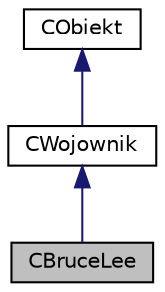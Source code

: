 digraph "CBruceLee"
{
 // LATEX_PDF_SIZE
  edge [fontname="Helvetica",fontsize="10",labelfontname="Helvetica",labelfontsize="10"];
  node [fontname="Helvetica",fontsize="10",shape=record];
  Node1 [label="CBruceLee",height=0.2,width=0.4,color="black", fillcolor="grey75", style="filled", fontcolor="black",tooltip=" "];
  Node2 -> Node1 [dir="back",color="midnightblue",fontsize="10",style="solid",fontname="Helvetica"];
  Node2 [label="CWojownik",height=0.2,width=0.4,color="black", fillcolor="white", style="filled",URL="$class_c_wojownik.html",tooltip=" "];
  Node3 -> Node2 [dir="back",color="midnightblue",fontsize="10",style="solid",fontname="Helvetica"];
  Node3 [label="CObiekt",height=0.2,width=0.4,color="black", fillcolor="white", style="filled",URL="$class_c_obiekt.html",tooltip=" "];
}
